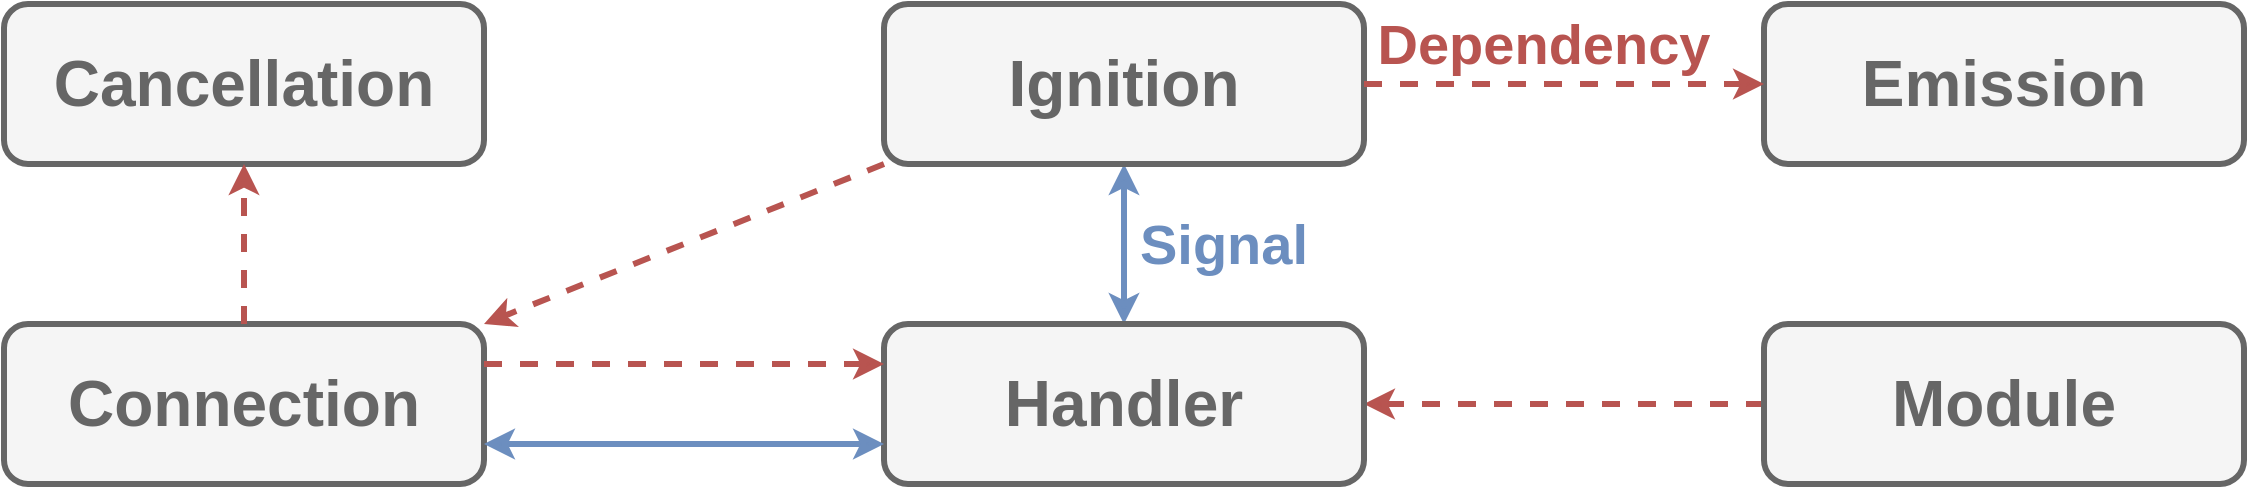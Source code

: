 <mxfile version="14.6.12" type="google"><diagram id="gIC-P3XVZgYCY64oVcCS" name="Page-1"><mxGraphModel dx="2249" dy="705" grid="1" gridSize="10" guides="1" tooltips="1" connect="1" arrows="1" fold="1" page="1" pageScale="1" pageWidth="827" pageHeight="1169" math="0" shadow="0"><root><mxCell id="0"/><mxCell id="1" parent="0"/><mxCell id="AwhOf1gein58tBQgA_gX-5" value="&lt;b&gt;&lt;font style=&quot;font-size: 28px&quot; color=&quot;#b85450&quot;&gt;Dependency&lt;/font&gt;&lt;/b&gt;" style="text;html=1;align=center;verticalAlign=middle;whiteSpace=wrap;rounded=0;" parent="1" vertex="1"><mxGeometry x="640" y="280" width="180" height="40" as="geometry"/></mxCell><mxCell id="AwhOf1gein58tBQgA_gX-6" value="&lt;b&gt;&lt;font style=&quot;font-size: 28px&quot; color=&quot;#6c8ebf&quot;&gt;Signal&lt;/font&gt;&lt;/b&gt;" style="text;html=1;align=center;verticalAlign=middle;whiteSpace=wrap;rounded=0;" parent="1" vertex="1"><mxGeometry x="520" y="380" width="100" height="40" as="geometry"/></mxCell><mxCell id="lbZ1x6C5JB05tkOj52qy-3" value="" style="endArrow=classic;html=1;fillColor=#f8cecc;strokeColor=#b85450;strokeWidth=3;dashed=1;entryX=1;entryY=0.5;entryDx=0;entryDy=0;exitX=0;exitY=0.5;exitDx=0;exitDy=0;" parent="1" source="Txjn9ibEL2uxp8-CkQo7-2" target="Txjn9ibEL2uxp8-CkQo7-1" edge="1"><mxGeometry width="50" height="50" relative="1" as="geometry"><mxPoint x="760" y="520" as="sourcePoint"/><mxPoint x="980" y="140" as="targetPoint"/></mxGeometry></mxCell><mxCell id="lbZ1x6C5JB05tkOj52qy-12" value="" style="endArrow=classic;startArrow=classic;html=1;fillColor=#dae8fc;strokeColor=#6c8ebf;strokeWidth=3;exitX=0.5;exitY=1;exitDx=0;exitDy=0;entryX=0.5;entryY=0;entryDx=0;entryDy=0;" parent="1" source="Txjn9ibEL2uxp8-CkQo7-5" target="Txjn9ibEL2uxp8-CkQo7-1" edge="1"><mxGeometry width="50" height="50" relative="1" as="geometry"><mxPoint x="690" y="570" as="sourcePoint"/><mxPoint x="820" y="610" as="targetPoint"/></mxGeometry></mxCell><mxCell id="Txjn9ibEL2uxp8-CkQo7-1" value="&lt;font style=&quot;font-size: 32px&quot; color=&quot;#666666&quot;&gt;&lt;b&gt;Handler&lt;/b&gt;&lt;/font&gt;" style="rounded=1;whiteSpace=wrap;html=1;fillColor=#f5f5f5;strokeColor=#666666;strokeWidth=3;fontColor=#333333;" vertex="1" parent="1"><mxGeometry x="400" y="440" width="240" height="80" as="geometry"/></mxCell><mxCell id="Txjn9ibEL2uxp8-CkQo7-2" value="&lt;font color=&quot;#666666&quot;&gt;&lt;span style=&quot;font-size: 32px&quot;&gt;&lt;b&gt;Module&lt;/b&gt;&lt;/span&gt;&lt;/font&gt;" style="rounded=1;whiteSpace=wrap;html=1;fillColor=#f5f5f5;strokeColor=#666666;strokeWidth=3;fontColor=#333333;" vertex="1" parent="1"><mxGeometry x="840" y="440" width="240" height="80" as="geometry"/></mxCell><mxCell id="Txjn9ibEL2uxp8-CkQo7-3" value="&lt;font style=&quot;font-size: 32px&quot; color=&quot;#666666&quot;&gt;&lt;b&gt;Connection&lt;/b&gt;&lt;/font&gt;" style="rounded=1;whiteSpace=wrap;html=1;fillColor=#f5f5f5;strokeColor=#666666;strokeWidth=3;fontColor=#333333;" vertex="1" parent="1"><mxGeometry x="-40" y="440" width="240" height="80" as="geometry"/></mxCell><mxCell id="Txjn9ibEL2uxp8-CkQo7-4" value="&lt;font style=&quot;font-size: 32px&quot; color=&quot;#666666&quot;&gt;&lt;b&gt;Cancellation&lt;/b&gt;&lt;/font&gt;" style="rounded=1;whiteSpace=wrap;html=1;fillColor=#f5f5f5;strokeColor=#666666;strokeWidth=3;fontColor=#333333;" vertex="1" parent="1"><mxGeometry x="-40" y="280" width="240" height="80" as="geometry"/></mxCell><mxCell id="Txjn9ibEL2uxp8-CkQo7-5" value="&lt;font style=&quot;font-size: 32px&quot; color=&quot;#666666&quot;&gt;&lt;b&gt;Ignition&lt;/b&gt;&lt;/font&gt;" style="rounded=1;whiteSpace=wrap;html=1;fillColor=#f5f5f5;strokeColor=#666666;strokeWidth=3;fontColor=#333333;" vertex="1" parent="1"><mxGeometry x="400" y="280" width="240" height="80" as="geometry"/></mxCell><mxCell id="Txjn9ibEL2uxp8-CkQo7-6" value="&lt;font style=&quot;font-size: 32px&quot; color=&quot;#666666&quot;&gt;&lt;b&gt;Emission&lt;/b&gt;&lt;/font&gt;" style="rounded=1;whiteSpace=wrap;html=1;fillColor=#f5f5f5;strokeColor=#666666;strokeWidth=3;fontColor=#333333;" vertex="1" parent="1"><mxGeometry x="840" y="280" width="240" height="80" as="geometry"/></mxCell><mxCell id="Txjn9ibEL2uxp8-CkQo7-7" value="" style="endArrow=classic;html=1;fillColor=#f8cecc;strokeColor=#b85450;strokeWidth=3;dashed=1;entryX=0;entryY=0.25;entryDx=0;entryDy=0;exitX=1;exitY=0.25;exitDx=0;exitDy=0;" edge="1" parent="1" source="Txjn9ibEL2uxp8-CkQo7-3" target="Txjn9ibEL2uxp8-CkQo7-1"><mxGeometry width="50" height="50" relative="1" as="geometry"><mxPoint x="850" y="490" as="sourcePoint"/><mxPoint x="650" y="490" as="targetPoint"/></mxGeometry></mxCell><mxCell id="Txjn9ibEL2uxp8-CkQo7-8" value="" style="endArrow=classic;html=1;fillColor=#f8cecc;strokeColor=#b85450;strokeWidth=3;dashed=1;" edge="1" parent="1" source="Txjn9ibEL2uxp8-CkQo7-3" target="Txjn9ibEL2uxp8-CkQo7-4"><mxGeometry width="50" height="50" relative="1" as="geometry"><mxPoint x="50" y="430" as="sourcePoint"/><mxPoint x="410" y="490" as="targetPoint"/></mxGeometry></mxCell><mxCell id="Txjn9ibEL2uxp8-CkQo7-9" value="" style="endArrow=classic;html=1;fillColor=#f8cecc;strokeColor=#b85450;strokeWidth=3;dashed=1;exitX=0;exitY=1;exitDx=0;exitDy=0;entryX=1;entryY=0;entryDx=0;entryDy=0;" edge="1" parent="1" source="Txjn9ibEL2uxp8-CkQo7-5" target="Txjn9ibEL2uxp8-CkQo7-3"><mxGeometry width="50" height="50" relative="1" as="geometry"><mxPoint x="90" y="530" as="sourcePoint"/><mxPoint x="220" y="390" as="targetPoint"/></mxGeometry></mxCell><mxCell id="Txjn9ibEL2uxp8-CkQo7-10" value="" style="endArrow=classic;html=1;fillColor=#f8cecc;strokeColor=#b85450;strokeWidth=3;dashed=1;entryX=0;entryY=0.5;entryDx=0;entryDy=0;" edge="1" parent="1" source="Txjn9ibEL2uxp8-CkQo7-5" target="Txjn9ibEL2uxp8-CkQo7-6"><mxGeometry width="50" height="50" relative="1" as="geometry"><mxPoint x="680" y="320" as="sourcePoint"/><mxPoint x="840" y="320" as="targetPoint"/></mxGeometry></mxCell><mxCell id="Txjn9ibEL2uxp8-CkQo7-11" value="" style="endArrow=classic;startArrow=classic;html=1;fillColor=#dae8fc;strokeColor=#6c8ebf;strokeWidth=3;entryX=0;entryY=0.75;entryDx=0;entryDy=0;exitX=1;exitY=0.75;exitDx=0;exitDy=0;" edge="1" parent="1" source="Txjn9ibEL2uxp8-CkQo7-3" target="Txjn9ibEL2uxp8-CkQo7-1"><mxGeometry width="50" height="50" relative="1" as="geometry"><mxPoint x="250" y="610" as="sourcePoint"/><mxPoint x="530" y="450" as="targetPoint"/></mxGeometry></mxCell></root></mxGraphModel></diagram></mxfile>